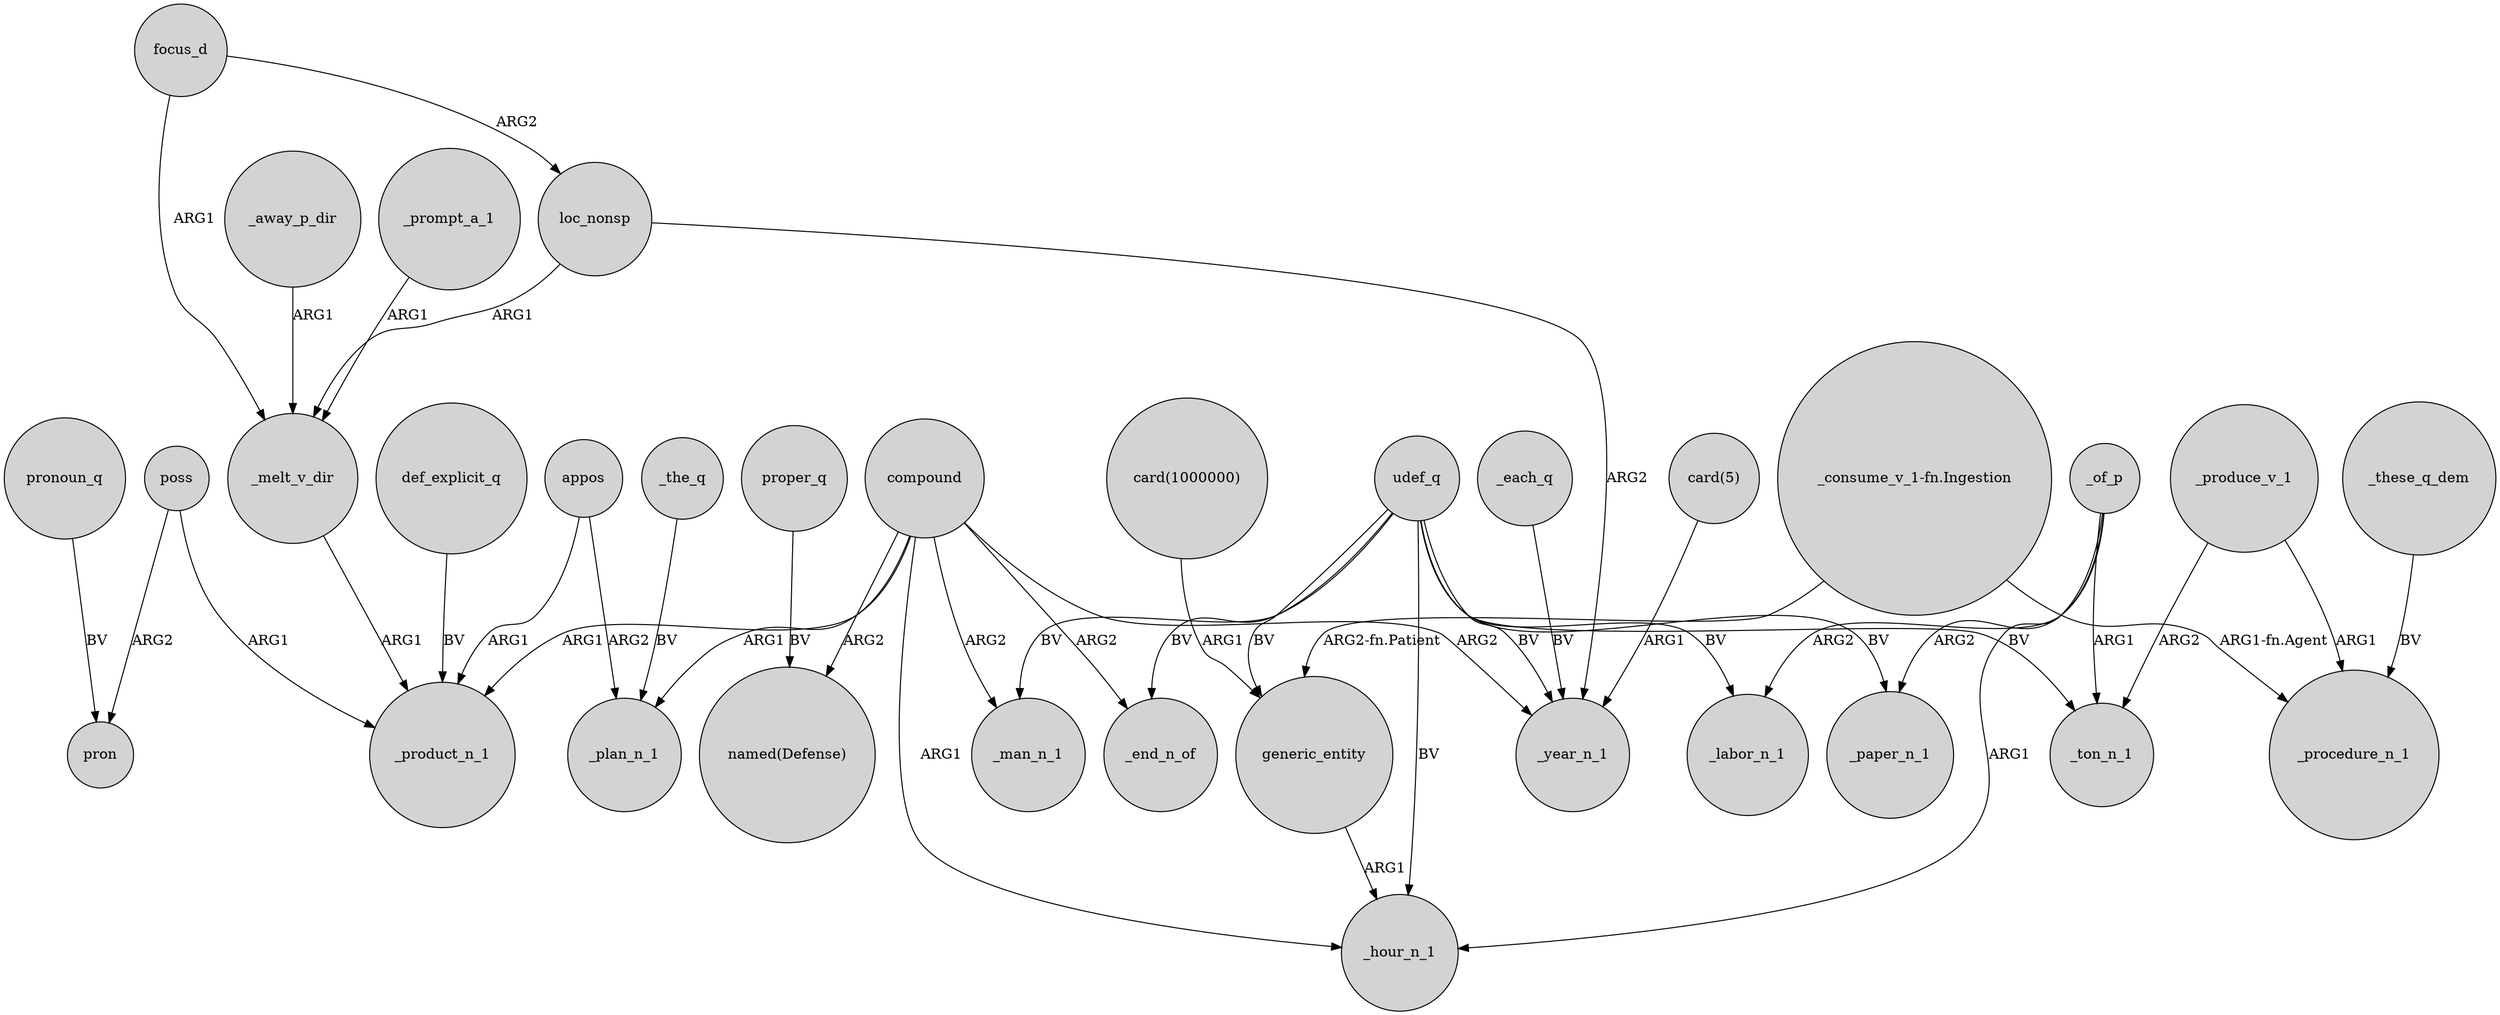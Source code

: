 digraph {
	node [shape=circle style=filled]
	"card(1000000)" -> generic_entity [label=ARG1]
	def_explicit_q -> _product_n_1 [label=BV]
	focus_d -> loc_nonsp [label=ARG2]
	compound -> _product_n_1 [label=ARG1]
	compound -> _hour_n_1 [label=ARG1]
	udef_q -> generic_entity [label=BV]
	poss -> _product_n_1 [label=ARG1]
	poss -> pron [label=ARG2]
	"card(5)" -> _year_n_1 [label=ARG1]
	_these_q_dem -> _procedure_n_1 [label=BV]
	appos -> _plan_n_1 [label=ARG2]
	_of_p -> _ton_n_1 [label=ARG1]
	udef_q -> _end_n_of [label=BV]
	_the_q -> _plan_n_1 [label=BV]
	udef_q -> _hour_n_1 [label=BV]
	_away_p_dir -> _melt_v_dir [label=ARG1]
	focus_d -> _melt_v_dir [label=ARG1]
	compound -> _plan_n_1 [label=ARG1]
	_produce_v_1 -> _ton_n_1 [label=ARG2]
	_prompt_a_1 -> _melt_v_dir [label=ARG1]
	_of_p -> _paper_n_1 [label=ARG2]
	compound -> _man_n_1 [label=ARG2]
	udef_q -> _labor_n_1 [label=BV]
	_produce_v_1 -> _procedure_n_1 [label=ARG1]
	pronoun_q -> pron [label=BV]
	_melt_v_dir -> _product_n_1 [label=ARG1]
	appos -> _product_n_1 [label=ARG1]
	compound -> _end_n_of [label=ARG2]
	loc_nonsp -> _year_n_1 [label=ARG2]
	generic_entity -> _hour_n_1 [label=ARG1]
	udef_q -> _paper_n_1 [label=BV]
	proper_q -> "named(Defense)" [label=BV]
	udef_q -> _man_n_1 [label=BV]
	udef_q -> _year_n_1 [label=BV]
	_each_q -> _year_n_1 [label=BV]
	compound -> "named(Defense)" [label=ARG2]
	loc_nonsp -> _melt_v_dir [label=ARG1]
	"_consume_v_1-fn.Ingestion" -> _procedure_n_1 [label="ARG1-fn.Agent"]
	_of_p -> _hour_n_1 [label=ARG1]
	"_consume_v_1-fn.Ingestion" -> generic_entity [label="ARG2-fn.Patient"]
	_of_p -> _labor_n_1 [label=ARG2]
	udef_q -> _ton_n_1 [label=BV]
	compound -> _year_n_1 [label=ARG2]
}
